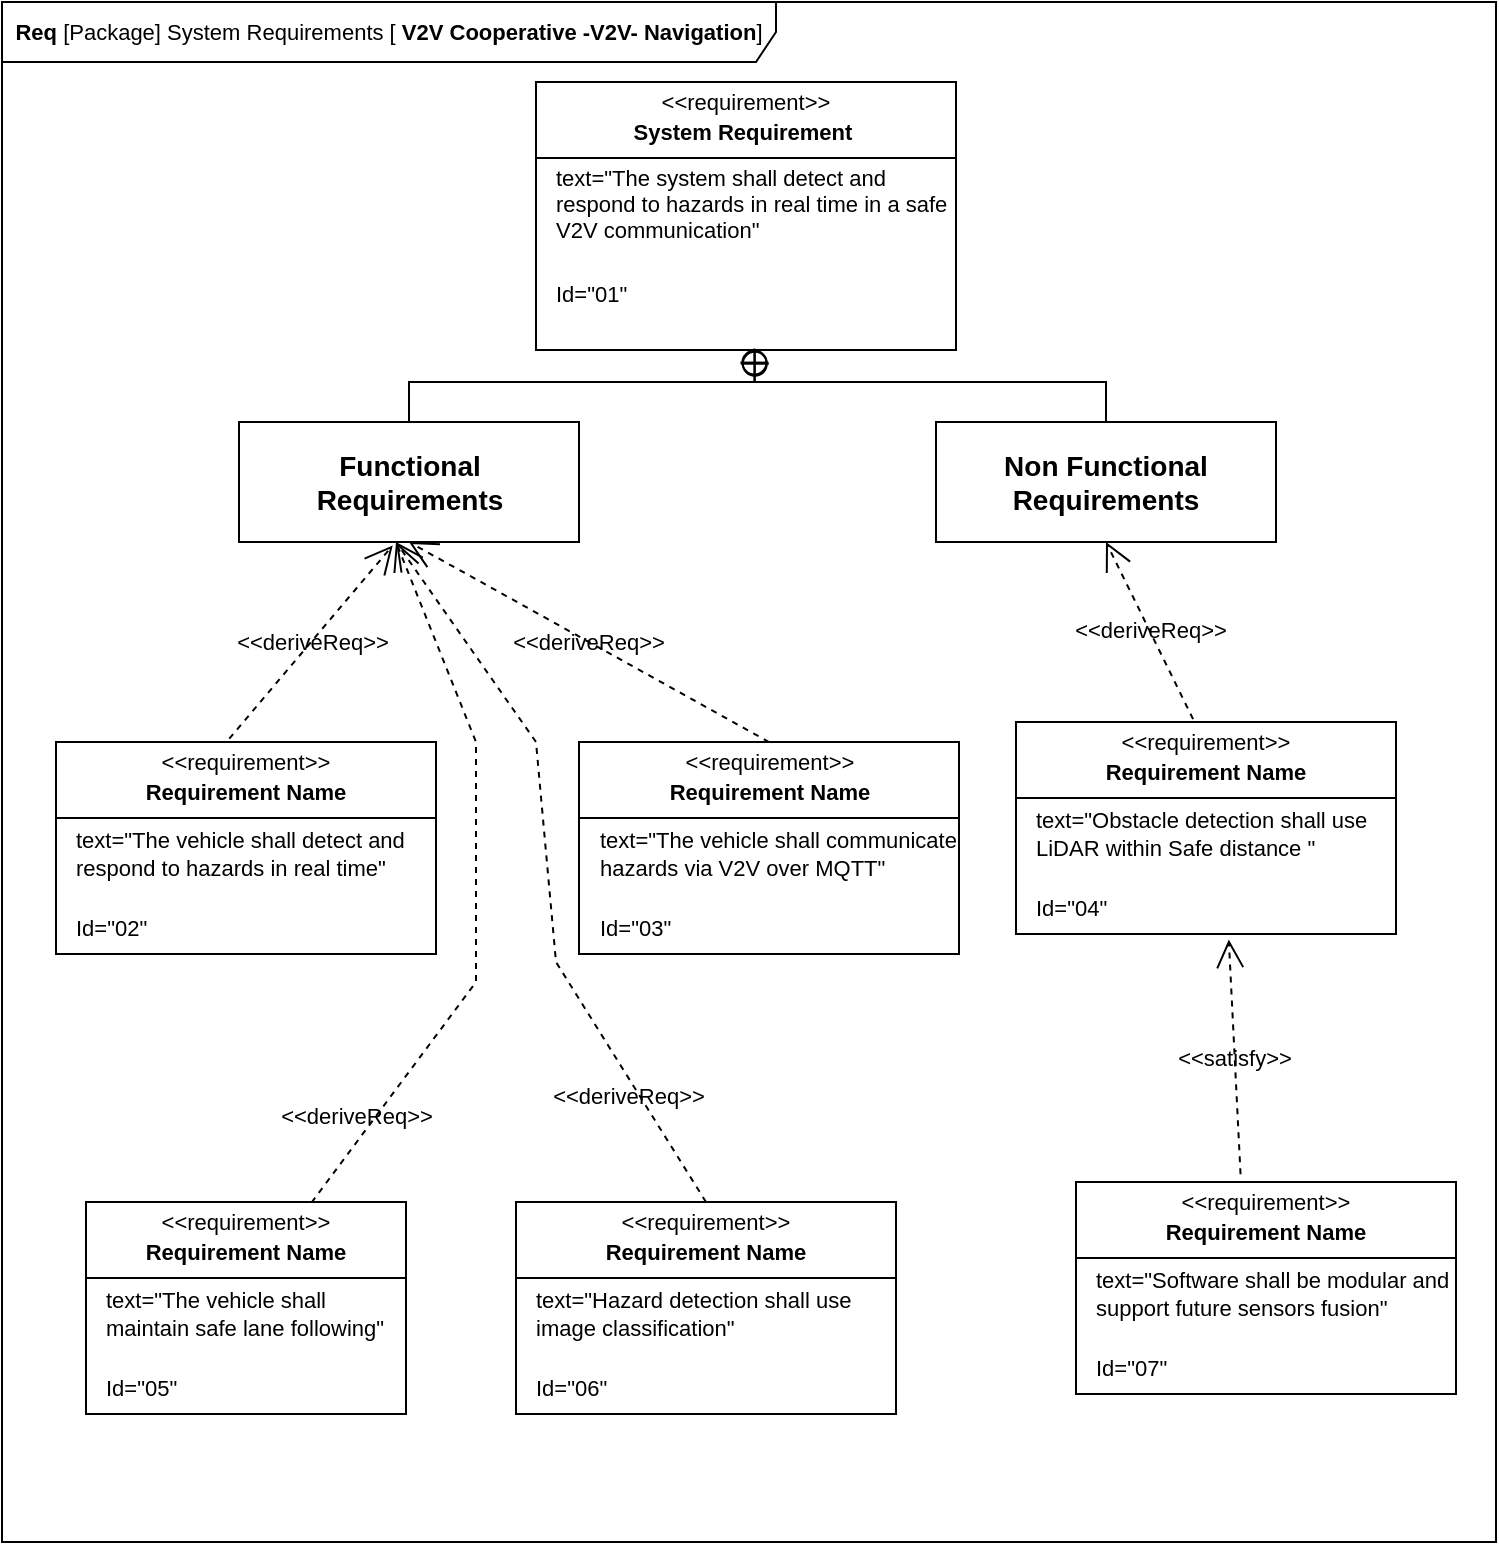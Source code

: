 <mxfile version="28.1.1">
  <diagram name="Seite-1" id="E3OzWX_DPEQc0k1eEvq9">
    <mxGraphModel dx="1594" dy="895" grid="1" gridSize="10" guides="1" tooltips="1" connect="1" arrows="1" fold="1" page="1" pageScale="1" pageWidth="827" pageHeight="1169" math="0" shadow="0">
      <root>
        <mxCell id="0" />
        <mxCell id="1" parent="0" />
        <mxCell id="mPgQsxYJiPaG7lfjC5M3-1" value="&lt;font&gt;&lt;b&gt;Req &lt;/b&gt;[Package] System Requirements [ &lt;b&gt;V2V Cooperative -V2V- Navigation&lt;/b&gt;&lt;span style=&quot;background-color: transparent; color: light-dark(rgb(0, 0, 0), rgb(255, 255, 255));&quot;&gt;]&lt;/span&gt;&lt;/font&gt;" style="shape=umlFrame;whiteSpace=wrap;html=1;pointerEvents=0;width=387;height=30;strokeWidth=1;fontSize=11;labelBackgroundColor=none;" vertex="1" parent="1">
          <mxGeometry x="33" y="230" width="747" height="770" as="geometry" />
        </mxCell>
        <mxCell id="mPgQsxYJiPaG7lfjC5M3-2" value="" style="fontStyle=1;align=center;verticalAlign=middle;childLayout=stackLayout;horizontal=1;horizontalStack=0;resizeParent=1;resizeParentMax=0;resizeLast=0;marginBottom=0;strokeWidth=1;fontSize=11;labelBackgroundColor=none;" vertex="1" parent="1">
          <mxGeometry x="300" y="270" width="210" height="134" as="geometry" />
        </mxCell>
        <mxCell id="mPgQsxYJiPaG7lfjC5M3-3" value="&amp;lt;&amp;lt;requirement&amp;gt;&amp;gt;" style="html=1;align=center;spacing=0;verticalAlign=middle;strokeColor=none;fillColor=none;whiteSpace=wrap;spacingTop=3;strokeWidth=1;fontSize=11;labelBackgroundColor=none;" vertex="1" parent="mPgQsxYJiPaG7lfjC5M3-2">
          <mxGeometry width="210" height="16" as="geometry" />
        </mxCell>
        <mxCell id="mPgQsxYJiPaG7lfjC5M3-4" value="System Requirement&amp;nbsp;" style="html=1;align=center;spacing=0;verticalAlign=middle;strokeColor=none;fillColor=none;whiteSpace=wrap;fontStyle=1;strokeWidth=1;fontSize=11;labelBackgroundColor=none;" vertex="1" parent="mPgQsxYJiPaG7lfjC5M3-2">
          <mxGeometry y="16" width="210" height="18" as="geometry" />
        </mxCell>
        <mxCell id="mPgQsxYJiPaG7lfjC5M3-5" value="" style="line;strokeWidth=1;fillColor=none;align=left;verticalAlign=middle;spacingTop=-1;spacingLeft=3;spacingRight=3;rotatable=0;labelPosition=right;points=[];portConstraint=eastwest;fontSize=11;labelBackgroundColor=none;" vertex="1" parent="mPgQsxYJiPaG7lfjC5M3-2">
          <mxGeometry y="34" width="210" height="8" as="geometry" />
        </mxCell>
        <mxCell id="mPgQsxYJiPaG7lfjC5M3-6" value="text=&quot;The system shall detect and respond to hazards in real time in a safe V2V communication&quot;" style="html=1;align=left;spacing=0;verticalAlign=middle;strokeColor=none;fillColor=none;whiteSpace=wrap;spacingLeft=10;strokeWidth=1;fontSize=11;labelBackgroundColor=none;" vertex="1" parent="mPgQsxYJiPaG7lfjC5M3-2">
          <mxGeometry y="42" width="210" height="38" as="geometry" />
        </mxCell>
        <mxCell id="mPgQsxYJiPaG7lfjC5M3-7" value="Id=&quot;01&quot;" style="html=1;align=left;spacing=0;verticalAlign=middle;strokeColor=none;fillColor=none;whiteSpace=wrap;spacingLeft=10;strokeWidth=1;fontSize=11;labelBackgroundColor=none;" vertex="1" parent="mPgQsxYJiPaG7lfjC5M3-2">
          <mxGeometry y="80" width="210" height="52" as="geometry" />
        </mxCell>
        <mxCell id="mPgQsxYJiPaG7lfjC5M3-8" value="" style="html=1;align=center;spacing=0;verticalAlign=middle;strokeColor=none;fillColor=none;whiteSpace=wrap;strokeWidth=1;fontSize=11;labelBackgroundColor=none;" vertex="1" parent="mPgQsxYJiPaG7lfjC5M3-2">
          <mxGeometry y="132" width="210" height="2" as="geometry" />
        </mxCell>
        <mxCell id="mPgQsxYJiPaG7lfjC5M3-10" value="&lt;b&gt;&lt;font style=&quot;font-size: 14px;&quot;&gt;Functional Requirements&lt;/font&gt;&lt;/b&gt;" style="shape=rect;html=1;whiteSpace=wrap;align=center;strokeWidth=1;fontSize=11;labelBackgroundColor=none;" vertex="1" parent="1">
          <mxGeometry x="151.5" y="440" width="170" height="60" as="geometry" />
        </mxCell>
        <mxCell id="mPgQsxYJiPaG7lfjC5M3-11" value="&lt;b&gt;&lt;font style=&quot;font-size: 14px;&quot;&gt;Non Functional Requirements&lt;/font&gt;&lt;/b&gt;" style="shape=rect;html=1;whiteSpace=wrap;align=center;strokeWidth=1;fontSize=11;labelBackgroundColor=none;" vertex="1" parent="1">
          <mxGeometry x="500" y="440" width="170" height="60" as="geometry" />
        </mxCell>
        <mxCell id="mPgQsxYJiPaG7lfjC5M3-12" value="" style="rounded=0;html=1;labelBackgroundColor=none;endArrow=none;edgeStyle=elbowEdgeStyle;elbow=vertical;startArrow=sysMLPackCont;startSize=12;entryX=0.5;entryY=0;entryDx=0;entryDy=0;strokeWidth=1;fontSize=11;exitX=0.521;exitY=0.93;exitDx=0;exitDy=0;exitPerimeter=0;fontColor=default;" edge="1" source="mPgQsxYJiPaG7lfjC5M3-8" target="mPgQsxYJiPaG7lfjC5M3-10" parent="1">
          <mxGeometry relative="1" as="geometry">
            <mxPoint x="410" y="410" as="sourcePoint" />
            <mxPoint x="210" y="524" as="targetPoint" />
            <Array as="points">
              <mxPoint x="320" y="420" />
            </Array>
          </mxGeometry>
        </mxCell>
        <mxCell id="mPgQsxYJiPaG7lfjC5M3-13" value="" style="rounded=0;html=1;labelBackgroundColor=none;endArrow=none;edgeStyle=elbowEdgeStyle;elbow=vertical;startArrow=sysMLPackCont;startSize=12;exitX=0.52;exitY=0.643;exitDx=0;exitDy=0;exitPerimeter=0;entryX=0.5;entryY=0;entryDx=0;entryDy=0;strokeWidth=1;fontSize=11;fontColor=default;" edge="1" source="mPgQsxYJiPaG7lfjC5M3-8" target="mPgQsxYJiPaG7lfjC5M3-11" parent="1">
          <mxGeometry relative="1" as="geometry">
            <mxPoint x="410.0" y="413.476" as="sourcePoint" />
            <mxPoint x="618.2" y="530" as="targetPoint" />
            <Array as="points">
              <mxPoint x="490" y="420" />
            </Array>
          </mxGeometry>
        </mxCell>
        <mxCell id="mPgQsxYJiPaG7lfjC5M3-14" value="" style="fontStyle=1;align=center;verticalAlign=middle;childLayout=stackLayout;horizontal=1;horizontalStack=0;resizeParent=1;resizeParentMax=0;resizeLast=0;marginBottom=0;strokeWidth=1;fontSize=11;labelBackgroundColor=none;" vertex="1" parent="1">
          <mxGeometry x="60" y="600" width="190" height="106" as="geometry" />
        </mxCell>
        <mxCell id="mPgQsxYJiPaG7lfjC5M3-15" value="&amp;lt;&amp;lt;requirement&amp;gt;&amp;gt;" style="html=1;align=center;spacing=0;verticalAlign=middle;strokeColor=none;fillColor=none;whiteSpace=wrap;spacingTop=3;strokeWidth=1;fontSize=11;labelBackgroundColor=none;" vertex="1" parent="mPgQsxYJiPaG7lfjC5M3-14">
          <mxGeometry width="190" height="16" as="geometry" />
        </mxCell>
        <mxCell id="mPgQsxYJiPaG7lfjC5M3-16" value="Requirement Name" style="html=1;align=center;spacing=0;verticalAlign=middle;strokeColor=none;fillColor=none;whiteSpace=wrap;fontStyle=1;strokeWidth=1;fontSize=11;labelBackgroundColor=none;" vertex="1" parent="mPgQsxYJiPaG7lfjC5M3-14">
          <mxGeometry y="16" width="190" height="18" as="geometry" />
        </mxCell>
        <mxCell id="mPgQsxYJiPaG7lfjC5M3-17" value="" style="line;strokeWidth=1;fillColor=none;align=left;verticalAlign=middle;spacingTop=-1;spacingLeft=3;spacingRight=3;rotatable=0;labelPosition=right;points=[];portConstraint=eastwest;fontSize=11;labelBackgroundColor=none;" vertex="1" parent="mPgQsxYJiPaG7lfjC5M3-14">
          <mxGeometry y="34" width="190" height="8" as="geometry" />
        </mxCell>
        <mxCell id="mPgQsxYJiPaG7lfjC5M3-18" value="text=&quot;The vehicle shall detect and respond to hazards in real time&quot;" style="html=1;align=left;spacing=0;verticalAlign=middle;strokeColor=none;fillColor=none;whiteSpace=wrap;spacingLeft=10;strokeWidth=1;fontSize=11;labelBackgroundColor=none;" vertex="1" parent="mPgQsxYJiPaG7lfjC5M3-14">
          <mxGeometry y="42" width="190" height="28" as="geometry" />
        </mxCell>
        <mxCell id="mPgQsxYJiPaG7lfjC5M3-20" value="" style="html=1;align=center;spacing=0;verticalAlign=middle;strokeColor=none;fillColor=none;whiteSpace=wrap;strokeWidth=1;fontSize=11;labelBackgroundColor=none;" vertex="1" parent="mPgQsxYJiPaG7lfjC5M3-14">
          <mxGeometry y="70" width="190" height="10" as="geometry" />
        </mxCell>
        <mxCell id="mPgQsxYJiPaG7lfjC5M3-19" value="Id=&quot;02&quot;" style="html=1;align=left;spacing=0;verticalAlign=middle;strokeColor=none;fillColor=none;whiteSpace=wrap;spacingLeft=10;strokeWidth=1;fontSize=11;labelBackgroundColor=none;" vertex="1" parent="mPgQsxYJiPaG7lfjC5M3-14">
          <mxGeometry y="80" width="190" height="26" as="geometry" />
        </mxCell>
        <mxCell id="mPgQsxYJiPaG7lfjC5M3-21" value="" style="fontStyle=1;align=center;verticalAlign=middle;childLayout=stackLayout;horizontal=1;horizontalStack=0;resizeParent=1;resizeParentMax=0;resizeLast=0;marginBottom=0;strokeWidth=1;fontSize=11;labelBackgroundColor=none;" vertex="1" parent="1">
          <mxGeometry x="321.5" y="600" width="190" height="106" as="geometry" />
        </mxCell>
        <mxCell id="mPgQsxYJiPaG7lfjC5M3-22" value="&amp;lt;&amp;lt;requirement&amp;gt;&amp;gt;" style="html=1;align=center;spacing=0;verticalAlign=middle;strokeColor=none;fillColor=none;whiteSpace=wrap;spacingTop=3;strokeWidth=1;fontSize=11;labelBackgroundColor=none;" vertex="1" parent="mPgQsxYJiPaG7lfjC5M3-21">
          <mxGeometry width="190" height="16" as="geometry" />
        </mxCell>
        <mxCell id="mPgQsxYJiPaG7lfjC5M3-23" value="Requirement Name" style="html=1;align=center;spacing=0;verticalAlign=middle;strokeColor=none;fillColor=none;whiteSpace=wrap;fontStyle=1;strokeWidth=1;fontSize=11;labelBackgroundColor=none;" vertex="1" parent="mPgQsxYJiPaG7lfjC5M3-21">
          <mxGeometry y="16" width="190" height="18" as="geometry" />
        </mxCell>
        <mxCell id="mPgQsxYJiPaG7lfjC5M3-24" value="" style="line;strokeWidth=1;fillColor=none;align=left;verticalAlign=middle;spacingTop=-1;spacingLeft=3;spacingRight=3;rotatable=0;labelPosition=right;points=[];portConstraint=eastwest;fontSize=11;labelBackgroundColor=none;" vertex="1" parent="mPgQsxYJiPaG7lfjC5M3-21">
          <mxGeometry y="34" width="190" height="8" as="geometry" />
        </mxCell>
        <mxCell id="mPgQsxYJiPaG7lfjC5M3-25" value="text=&quot;The vehicle shall communicate hazards via V2V over MQTT&quot;" style="html=1;align=left;spacing=0;verticalAlign=middle;strokeColor=none;fillColor=none;whiteSpace=wrap;spacingLeft=10;strokeWidth=1;fontSize=11;labelBackgroundColor=none;" vertex="1" parent="mPgQsxYJiPaG7lfjC5M3-21">
          <mxGeometry y="42" width="190" height="28" as="geometry" />
        </mxCell>
        <mxCell id="mPgQsxYJiPaG7lfjC5M3-26" value="" style="html=1;align=center;spacing=0;verticalAlign=middle;strokeColor=none;fillColor=none;whiteSpace=wrap;strokeWidth=1;fontSize=11;labelBackgroundColor=none;" vertex="1" parent="mPgQsxYJiPaG7lfjC5M3-21">
          <mxGeometry y="70" width="190" height="10" as="geometry" />
        </mxCell>
        <mxCell id="mPgQsxYJiPaG7lfjC5M3-27" value="Id=&quot;03&quot;" style="html=1;align=left;spacing=0;verticalAlign=middle;strokeColor=none;fillColor=none;whiteSpace=wrap;spacingLeft=10;strokeWidth=1;fontSize=11;labelBackgroundColor=none;" vertex="1" parent="mPgQsxYJiPaG7lfjC5M3-21">
          <mxGeometry y="80" width="190" height="26" as="geometry" />
        </mxCell>
        <mxCell id="mPgQsxYJiPaG7lfjC5M3-28" value="" style="fontStyle=1;align=center;verticalAlign=middle;childLayout=stackLayout;horizontal=1;horizontalStack=0;resizeParent=1;resizeParentMax=0;resizeLast=0;marginBottom=0;strokeWidth=1;fontSize=11;labelBackgroundColor=none;" vertex="1" parent="1">
          <mxGeometry x="75" y="830" width="160" height="106" as="geometry" />
        </mxCell>
        <mxCell id="mPgQsxYJiPaG7lfjC5M3-29" value="&amp;lt;&amp;lt;requirement&amp;gt;&amp;gt;" style="html=1;align=center;spacing=0;verticalAlign=middle;strokeColor=none;fillColor=none;whiteSpace=wrap;spacingTop=3;strokeWidth=1;fontSize=11;labelBackgroundColor=none;" vertex="1" parent="mPgQsxYJiPaG7lfjC5M3-28">
          <mxGeometry width="160" height="16" as="geometry" />
        </mxCell>
        <mxCell id="mPgQsxYJiPaG7lfjC5M3-30" value="Requirement Name" style="html=1;align=center;spacing=0;verticalAlign=middle;strokeColor=none;fillColor=none;whiteSpace=wrap;fontStyle=1;strokeWidth=1;fontSize=11;labelBackgroundColor=none;" vertex="1" parent="mPgQsxYJiPaG7lfjC5M3-28">
          <mxGeometry y="16" width="160" height="18" as="geometry" />
        </mxCell>
        <mxCell id="mPgQsxYJiPaG7lfjC5M3-31" value="" style="line;strokeWidth=1;fillColor=none;align=left;verticalAlign=middle;spacingTop=-1;spacingLeft=3;spacingRight=3;rotatable=0;labelPosition=right;points=[];portConstraint=eastwest;fontSize=11;labelBackgroundColor=none;" vertex="1" parent="mPgQsxYJiPaG7lfjC5M3-28">
          <mxGeometry y="34" width="160" height="8" as="geometry" />
        </mxCell>
        <mxCell id="mPgQsxYJiPaG7lfjC5M3-32" value="text=&quot;The vehicle shall maintain safe lane following&quot;" style="html=1;align=left;spacing=0;verticalAlign=middle;strokeColor=none;fillColor=none;whiteSpace=wrap;spacingLeft=10;strokeWidth=1;fontSize=11;labelBackgroundColor=none;" vertex="1" parent="mPgQsxYJiPaG7lfjC5M3-28">
          <mxGeometry y="42" width="160" height="28" as="geometry" />
        </mxCell>
        <mxCell id="mPgQsxYJiPaG7lfjC5M3-33" value="" style="html=1;align=center;spacing=0;verticalAlign=middle;strokeColor=none;fillColor=none;whiteSpace=wrap;strokeWidth=1;fontSize=11;labelBackgroundColor=none;" vertex="1" parent="mPgQsxYJiPaG7lfjC5M3-28">
          <mxGeometry y="70" width="160" height="10" as="geometry" />
        </mxCell>
        <mxCell id="mPgQsxYJiPaG7lfjC5M3-34" value="Id=&quot;05&quot;" style="html=1;align=left;spacing=0;verticalAlign=middle;strokeColor=none;fillColor=none;whiteSpace=wrap;spacingLeft=10;strokeWidth=1;fontSize=11;labelBackgroundColor=none;" vertex="1" parent="mPgQsxYJiPaG7lfjC5M3-28">
          <mxGeometry y="80" width="160" height="26" as="geometry" />
        </mxCell>
        <mxCell id="mPgQsxYJiPaG7lfjC5M3-35" value="" style="fontStyle=1;align=center;verticalAlign=middle;childLayout=stackLayout;horizontal=1;horizontalStack=0;resizeParent=1;resizeParentMax=0;resizeLast=0;marginBottom=0;strokeWidth=1;fontSize=11;labelBackgroundColor=none;" vertex="1" parent="1">
          <mxGeometry x="290" y="830" width="190" height="106" as="geometry" />
        </mxCell>
        <mxCell id="mPgQsxYJiPaG7lfjC5M3-36" value="&amp;lt;&amp;lt;requirement&amp;gt;&amp;gt;" style="html=1;align=center;spacing=0;verticalAlign=middle;strokeColor=none;fillColor=none;whiteSpace=wrap;spacingTop=3;strokeWidth=1;fontSize=11;labelBackgroundColor=none;" vertex="1" parent="mPgQsxYJiPaG7lfjC5M3-35">
          <mxGeometry width="190" height="16" as="geometry" />
        </mxCell>
        <mxCell id="mPgQsxYJiPaG7lfjC5M3-37" value="Requirement Name" style="html=1;align=center;spacing=0;verticalAlign=middle;strokeColor=none;fillColor=none;whiteSpace=wrap;fontStyle=1;strokeWidth=1;fontSize=11;labelBackgroundColor=none;" vertex="1" parent="mPgQsxYJiPaG7lfjC5M3-35">
          <mxGeometry y="16" width="190" height="18" as="geometry" />
        </mxCell>
        <mxCell id="mPgQsxYJiPaG7lfjC5M3-38" value="" style="line;strokeWidth=1;fillColor=none;align=left;verticalAlign=middle;spacingTop=-1;spacingLeft=3;spacingRight=3;rotatable=0;labelPosition=right;points=[];portConstraint=eastwest;fontSize=11;labelBackgroundColor=none;" vertex="1" parent="mPgQsxYJiPaG7lfjC5M3-35">
          <mxGeometry y="34" width="190" height="8" as="geometry" />
        </mxCell>
        <mxCell id="mPgQsxYJiPaG7lfjC5M3-39" value="text=&quot;Hazard detection shall use image classification&quot;" style="html=1;align=left;spacing=0;verticalAlign=middle;strokeColor=none;fillColor=none;whiteSpace=wrap;spacingLeft=10;strokeWidth=1;fontSize=11;labelBackgroundColor=none;" vertex="1" parent="mPgQsxYJiPaG7lfjC5M3-35">
          <mxGeometry y="42" width="190" height="28" as="geometry" />
        </mxCell>
        <mxCell id="mPgQsxYJiPaG7lfjC5M3-40" value="" style="html=1;align=center;spacing=0;verticalAlign=middle;strokeColor=none;fillColor=none;whiteSpace=wrap;strokeWidth=1;fontSize=11;labelBackgroundColor=none;" vertex="1" parent="mPgQsxYJiPaG7lfjC5M3-35">
          <mxGeometry y="70" width="190" height="10" as="geometry" />
        </mxCell>
        <mxCell id="mPgQsxYJiPaG7lfjC5M3-41" value="Id=&quot;06&quot;" style="html=1;align=left;spacing=0;verticalAlign=middle;strokeColor=none;fillColor=none;whiteSpace=wrap;spacingLeft=10;strokeWidth=1;fontSize=11;labelBackgroundColor=none;" vertex="1" parent="mPgQsxYJiPaG7lfjC5M3-35">
          <mxGeometry y="80" width="190" height="26" as="geometry" />
        </mxCell>
        <mxCell id="mPgQsxYJiPaG7lfjC5M3-42" value="" style="fontStyle=1;align=center;verticalAlign=middle;childLayout=stackLayout;horizontal=1;horizontalStack=0;resizeParent=1;resizeParentMax=0;resizeLast=0;marginBottom=0;strokeWidth=1;fontSize=11;labelBackgroundColor=none;" vertex="1" parent="1">
          <mxGeometry x="540" y="590" width="190" height="106" as="geometry" />
        </mxCell>
        <mxCell id="mPgQsxYJiPaG7lfjC5M3-43" value="&amp;lt;&amp;lt;requirement&amp;gt;&amp;gt;" style="html=1;align=center;spacing=0;verticalAlign=middle;strokeColor=none;fillColor=none;whiteSpace=wrap;spacingTop=3;strokeWidth=1;fontSize=11;labelBackgroundColor=none;" vertex="1" parent="mPgQsxYJiPaG7lfjC5M3-42">
          <mxGeometry width="190" height="16" as="geometry" />
        </mxCell>
        <mxCell id="mPgQsxYJiPaG7lfjC5M3-44" value="Requirement Name" style="html=1;align=center;spacing=0;verticalAlign=middle;strokeColor=none;fillColor=none;whiteSpace=wrap;fontStyle=1;strokeWidth=1;fontSize=11;labelBackgroundColor=none;" vertex="1" parent="mPgQsxYJiPaG7lfjC5M3-42">
          <mxGeometry y="16" width="190" height="18" as="geometry" />
        </mxCell>
        <mxCell id="mPgQsxYJiPaG7lfjC5M3-45" value="" style="line;strokeWidth=1;fillColor=none;align=left;verticalAlign=middle;spacingTop=-1;spacingLeft=3;spacingRight=3;rotatable=0;labelPosition=right;points=[];portConstraint=eastwest;fontSize=11;labelBackgroundColor=none;" vertex="1" parent="mPgQsxYJiPaG7lfjC5M3-42">
          <mxGeometry y="34" width="190" height="8" as="geometry" />
        </mxCell>
        <mxCell id="mPgQsxYJiPaG7lfjC5M3-46" value="text=&quot;Obstacle detection shall use LiDAR within Safe distance &quot;" style="html=1;align=left;spacing=0;verticalAlign=middle;strokeColor=none;fillColor=none;whiteSpace=wrap;spacingLeft=10;strokeWidth=1;fontSize=11;labelBackgroundColor=none;" vertex="1" parent="mPgQsxYJiPaG7lfjC5M3-42">
          <mxGeometry y="42" width="190" height="28" as="geometry" />
        </mxCell>
        <mxCell id="mPgQsxYJiPaG7lfjC5M3-47" value="" style="html=1;align=center;spacing=0;verticalAlign=middle;strokeColor=none;fillColor=none;whiteSpace=wrap;strokeWidth=1;fontSize=11;labelBackgroundColor=none;" vertex="1" parent="mPgQsxYJiPaG7lfjC5M3-42">
          <mxGeometry y="70" width="190" height="10" as="geometry" />
        </mxCell>
        <mxCell id="mPgQsxYJiPaG7lfjC5M3-48" value="Id=&quot;04&quot;" style="html=1;align=left;spacing=0;verticalAlign=middle;strokeColor=none;fillColor=none;whiteSpace=wrap;spacingLeft=10;strokeWidth=1;fontSize=11;labelBackgroundColor=none;" vertex="1" parent="mPgQsxYJiPaG7lfjC5M3-42">
          <mxGeometry y="80" width="190" height="26" as="geometry" />
        </mxCell>
        <mxCell id="mPgQsxYJiPaG7lfjC5M3-49" value="" style="fontStyle=1;align=center;verticalAlign=middle;childLayout=stackLayout;horizontal=1;horizontalStack=0;resizeParent=1;resizeParentMax=0;resizeLast=0;marginBottom=0;strokeWidth=1;fontSize=11;labelBackgroundColor=none;" vertex="1" parent="1">
          <mxGeometry x="570" y="820" width="190" height="106" as="geometry" />
        </mxCell>
        <mxCell id="mPgQsxYJiPaG7lfjC5M3-50" value="&amp;lt;&amp;lt;requirement&amp;gt;&amp;gt;" style="html=1;align=center;spacing=0;verticalAlign=middle;strokeColor=none;fillColor=none;whiteSpace=wrap;spacingTop=3;strokeWidth=1;fontSize=11;labelBackgroundColor=none;" vertex="1" parent="mPgQsxYJiPaG7lfjC5M3-49">
          <mxGeometry width="190" height="16" as="geometry" />
        </mxCell>
        <mxCell id="mPgQsxYJiPaG7lfjC5M3-51" value="Requirement Name" style="html=1;align=center;spacing=0;verticalAlign=middle;strokeColor=none;fillColor=none;whiteSpace=wrap;fontStyle=1;strokeWidth=1;fontSize=11;labelBackgroundColor=none;" vertex="1" parent="mPgQsxYJiPaG7lfjC5M3-49">
          <mxGeometry y="16" width="190" height="18" as="geometry" />
        </mxCell>
        <mxCell id="mPgQsxYJiPaG7lfjC5M3-52" value="" style="line;strokeWidth=1;fillColor=none;align=left;verticalAlign=middle;spacingTop=-1;spacingLeft=3;spacingRight=3;rotatable=0;labelPosition=right;points=[];portConstraint=eastwest;fontSize=11;labelBackgroundColor=none;" vertex="1" parent="mPgQsxYJiPaG7lfjC5M3-49">
          <mxGeometry y="34" width="190" height="8" as="geometry" />
        </mxCell>
        <mxCell id="mPgQsxYJiPaG7lfjC5M3-53" value="text=&quot;Software shall be modular and support future sensors fusion&quot;" style="html=1;align=left;spacing=0;verticalAlign=middle;strokeColor=none;fillColor=none;whiteSpace=wrap;spacingLeft=10;strokeWidth=1;fontSize=11;labelBackgroundColor=none;" vertex="1" parent="mPgQsxYJiPaG7lfjC5M3-49">
          <mxGeometry y="42" width="190" height="28" as="geometry" />
        </mxCell>
        <mxCell id="mPgQsxYJiPaG7lfjC5M3-54" value="" style="html=1;align=center;spacing=0;verticalAlign=middle;strokeColor=none;fillColor=none;whiteSpace=wrap;strokeWidth=1;fontSize=11;labelBackgroundColor=none;" vertex="1" parent="mPgQsxYJiPaG7lfjC5M3-49">
          <mxGeometry y="70" width="190" height="10" as="geometry" />
        </mxCell>
        <mxCell id="mPgQsxYJiPaG7lfjC5M3-55" value="Id=&quot;07&quot;" style="html=1;align=left;spacing=0;verticalAlign=middle;strokeColor=none;fillColor=none;whiteSpace=wrap;spacingLeft=10;strokeWidth=1;fontSize=11;labelBackgroundColor=none;" vertex="1" parent="mPgQsxYJiPaG7lfjC5M3-49">
          <mxGeometry y="80" width="190" height="26" as="geometry" />
        </mxCell>
        <mxCell id="mPgQsxYJiPaG7lfjC5M3-60" value="&amp;lt;&amp;lt;deriveReq&amp;gt;&amp;gt;" style="endArrow=open;html=1;edgeStyle=none;endSize=12;dashed=1;rounded=0;entryX=0.452;entryY=1.029;entryDx=0;entryDy=0;entryPerimeter=0;exitX=0.456;exitY=-0.103;exitDx=0;exitDy=0;exitPerimeter=0;fontSize=11;labelBackgroundColor=none;fontColor=default;" edge="1" source="mPgQsxYJiPaG7lfjC5M3-15" target="mPgQsxYJiPaG7lfjC5M3-10" parent="1">
          <mxGeometry relative="1" as="geometry">
            <mxPoint x="390" y="650" as="sourcePoint" />
            <mxPoint x="510" y="650" as="targetPoint" />
          </mxGeometry>
        </mxCell>
        <mxCell id="mPgQsxYJiPaG7lfjC5M3-61" value="&amp;lt;&amp;lt;deriveReq&amp;gt;&amp;gt;" style="endArrow=open;html=1;edgeStyle=none;endSize=12;dashed=1;rounded=0;entryX=0.5;entryY=1;entryDx=0;entryDy=0;exitX=0.5;exitY=0;exitDx=0;exitDy=0;fontSize=11;labelBackgroundColor=none;fontColor=default;" edge="1" parent="1" source="mPgQsxYJiPaG7lfjC5M3-22" target="mPgQsxYJiPaG7lfjC5M3-10">
          <mxGeometry relative="1" as="geometry">
            <mxPoint x="260" y="606" as="sourcePoint" />
            <mxPoint x="330" y="560" as="targetPoint" />
          </mxGeometry>
        </mxCell>
        <mxCell id="mPgQsxYJiPaG7lfjC5M3-62" value="&amp;lt;&amp;lt;deriveReq&amp;gt;&amp;gt;" style="endArrow=open;html=1;edgeStyle=none;endSize=12;dashed=1;rounded=0;exitX=0.705;exitY=0.016;exitDx=0;exitDy=0;exitPerimeter=0;fontSize=11;labelBackgroundColor=none;fontColor=default;" edge="1" parent="1" source="mPgQsxYJiPaG7lfjC5M3-29">
          <mxGeometry x="-0.735" y="8" relative="1" as="geometry">
            <mxPoint x="290" y="636" as="sourcePoint" />
            <mxPoint x="230" y="500" as="targetPoint" />
            <Array as="points">
              <mxPoint x="270" y="720" />
              <mxPoint x="270" y="600" />
            </Array>
            <mxPoint as="offset" />
          </mxGeometry>
        </mxCell>
        <mxCell id="mPgQsxYJiPaG7lfjC5M3-63" value="&amp;lt;&amp;lt;deriveReq&amp;gt;&amp;gt;" style="endArrow=open;html=1;edgeStyle=none;endSize=12;dashed=1;rounded=0;exitX=0.5;exitY=0;exitDx=0;exitDy=0;fontSize=11;labelBackgroundColor=none;fontColor=default;" edge="1" parent="1" source="mPgQsxYJiPaG7lfjC5M3-36">
          <mxGeometry x="-0.651" y="5" relative="1" as="geometry">
            <mxPoint x="314" y="900" as="sourcePoint" />
            <mxPoint x="230" y="500" as="targetPoint" />
            <Array as="points">
              <mxPoint x="310" y="710" />
              <mxPoint x="300" y="600" />
            </Array>
            <mxPoint as="offset" />
          </mxGeometry>
        </mxCell>
        <mxCell id="mPgQsxYJiPaG7lfjC5M3-64" value="&amp;lt;&amp;lt;deriveReq&amp;gt;&amp;gt;" style="endArrow=open;html=1;edgeStyle=none;endSize=12;dashed=1;rounded=0;entryX=0.5;entryY=1;entryDx=0;entryDy=0;exitX=0.466;exitY=-0.09;exitDx=0;exitDy=0;exitPerimeter=0;fontSize=11;labelBackgroundColor=none;fontColor=default;" edge="1" parent="1" source="mPgQsxYJiPaG7lfjC5M3-43" target="mPgQsxYJiPaG7lfjC5M3-11">
          <mxGeometry relative="1" as="geometry">
            <mxPoint x="760" y="620" as="sourcePoint" />
            <mxPoint x="600" y="570" as="targetPoint" />
          </mxGeometry>
        </mxCell>
        <mxCell id="mPgQsxYJiPaG7lfjC5M3-67" value="&amp;lt;&amp;lt;satisfy&amp;gt;&amp;gt;" style="endArrow=open;edgeStyle=none;endSize=12;dashed=1;html=1;rounded=0;entryX=0.56;entryY=1.107;entryDx=0;entryDy=0;entryPerimeter=0;exitX=0.433;exitY=-0.243;exitDx=0;exitDy=0;exitPerimeter=0;fontSize=11;labelBackgroundColor=none;fontColor=default;" edge="1" source="mPgQsxYJiPaG7lfjC5M3-50" target="mPgQsxYJiPaG7lfjC5M3-48" parent="1">
          <mxGeometry relative="1" as="geometry">
            <mxPoint x="320" y="680" as="sourcePoint" />
            <mxPoint x="440" y="680" as="targetPoint" />
          </mxGeometry>
        </mxCell>
      </root>
    </mxGraphModel>
  </diagram>
</mxfile>
